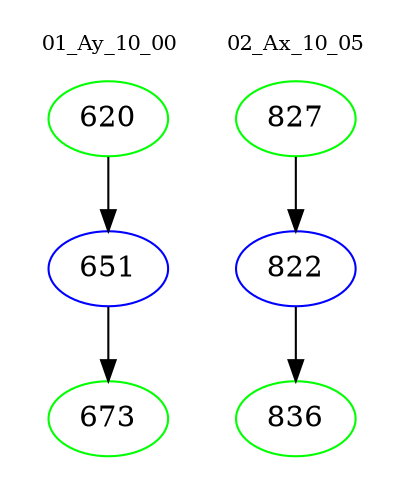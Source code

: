 digraph{
subgraph cluster_0 {
color = white
label = "01_Ay_10_00";
fontsize=10;
T0_620 [label="620", color="green"]
T0_620 -> T0_651 [color="black"]
T0_651 [label="651", color="blue"]
T0_651 -> T0_673 [color="black"]
T0_673 [label="673", color="green"]
}
subgraph cluster_1 {
color = white
label = "02_Ax_10_05";
fontsize=10;
T1_827 [label="827", color="green"]
T1_827 -> T1_822 [color="black"]
T1_822 [label="822", color="blue"]
T1_822 -> T1_836 [color="black"]
T1_836 [label="836", color="green"]
}
}

